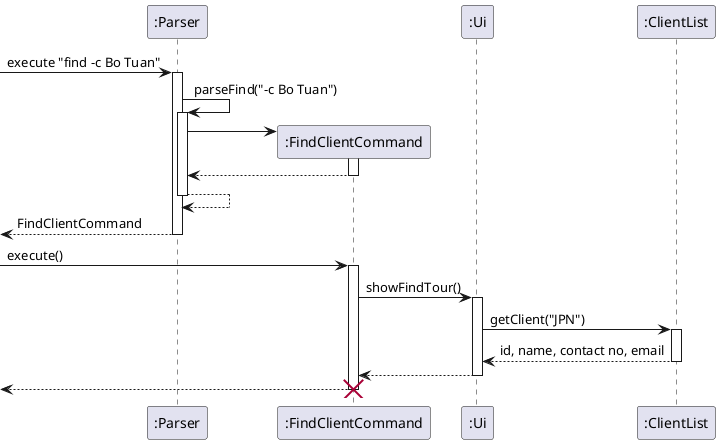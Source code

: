 @startuml

participant ":Parser" as Parser
participant ":FindClientCommand" as FCC
participant ":Ui" as Ui
participant ":ClientList" as TourList

-> Parser: execute "find -c Bo Tuan"
activate Parser
Parser -> Parser : parseFind("-c Bo Tuan")
activate Parser



create FCC
Parser -> FCC
activate FCC
FCC --> Parser
deactivate FCC
Parser --> Parser
deactivate Parser
<-- Parser: FindClientCommand
deactivate Parser

-> FCC: execute()
activate FCC



FCC -> Ui : showFindTour()
activate Ui
Ui -> TourList : getClient("JPN")
activate TourList
TourList --> Ui : id, name, contact no, email
deactivate TourList

Ui --> FCC
deactivate Ui

<-- FCC
deactivate FCC

destroy FCC
@enduml